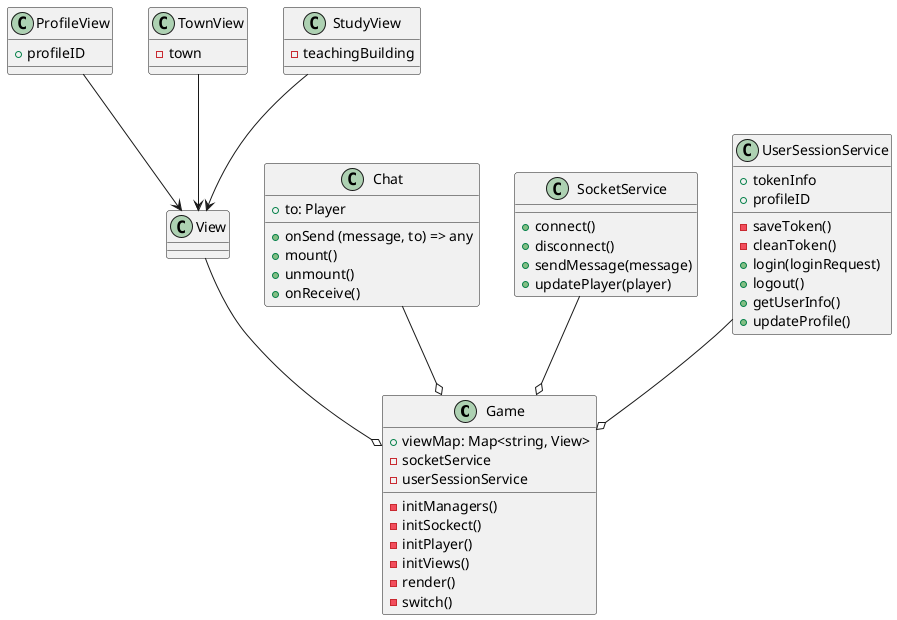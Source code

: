 @startuml Game
class Game {
  +viewMap: Map<string, View>
  -socketService
  -userSessionService
  -initManagers()
  -initSockect()
  -initPlayer()
  -initViews()
  -render()
  -switch()
}

View --o Game

' abstract class View { 
'   +localPlayer: LocalPlayer
'   +playerMap: Map<string, Player>
'   +nps: NPC[]; 
'   +mount()
'   +unmount()
'   {abstract} #mounted()
'   {abstract} #beforeDestory()
'   +render(dt)
'   +on()
'   +off()
'   +onMove(state: { right, forward })
'   #emit()
' }
' SceneManager --o View
' PerspectiveManager --o View
' ControlManager --o View
' AssetManager --o View

class ProfileView {
  +profileID
}
ProfileView --> View
' Moveable --o View
' Animatable --o View
' LocalPlayer --o View
' Player --o View
' NPC --o View

class TownView {
  -town
}
TownView --> View

class StudyView {
  -teachingBuilding
}
StudyView --> View

class Chat {
  +to: Player
  +onSend (message, to) => any
  +mount()
  +unmount()
  +onReceive()
}
Chat --o Game

class SocketService {
  +connect()
  +disconnect()
  +sendMessage(message)
  +updatePlayer(player)
}
SocketService --o Game

class UserSessionService {
  +tokenInfo
  +profileID
  -saveToken()
  -cleanToken()
  +login(loginRequest)
  +logout()
  +getUserInfo()
  +updateProfile()
}
UserSessionService --o Game

' class SceneManager {
'   +add(renderable: Renderable)
'   +remove(renderable)
'   +switch(sceneName, { background, ambient, ... })
' }

' class AssetManager {
'   +get(url): Promise<any> | Promise<any[]>
' }

' class PerspectiveManager {
'   +camera
'   +switch(type, { x, y, z, targetX, targetY, targetZ })
' }

' class ControlManager {
'   +update()
'   +mount()
'   +unmount()
'   +lock()
'   +unlock()
'   +on(camera)
'   +off()
' }

' abstract class Renderable {
'   #object: Object3D
'   +state
'   +colliders: Object3D[]
'   +update({ x, y, z, color, width, height, depth, transform, ... })
'   +transform({ scale, rotateX, rotateY, rotateZ, tanslateX, ... })
'   +add(renderable: Renderable)
'   +remove(renderable: Renderable)
'   +onload(resources: any[])
'   +focus()
'   +blur()
' }

' abstract class Moveable {
'   +velocity
  
'   {static} +collide(pos, dir, colliders, distance)
'   +collide(dir, colliders, distance)
'   onMove(state: { forward, right })
'   move(dt: number)
  
' }
' Moveable --> Renderable


' abstract class Animatable {
'   +action
'   +actionDuration
'   +setAction(v)
'   +animate(dt: number)
' }
' Animatable --> Renderable

' abstract class AnimateMoveable {}
' AnimateMoveable --> Animatable
' AnimateMoveable --> Moveable

' abstract class Character {
'   +say(message)
' }
' Character --> AnimateMoveable

' class Player {
'   +toSocket()
'   +fromSocket(socket)
' }
' Player --> Character

' class LocalPlayer {
'   +checkFocus(targets)
' }
' LocalPlayer --> Player

' class NPC {
'   +autoMove(dt: number)
' }
' NPC --> Character

' class Disposable {
'   +_register(disposable: Disposable)
'   +dispose()
' }




